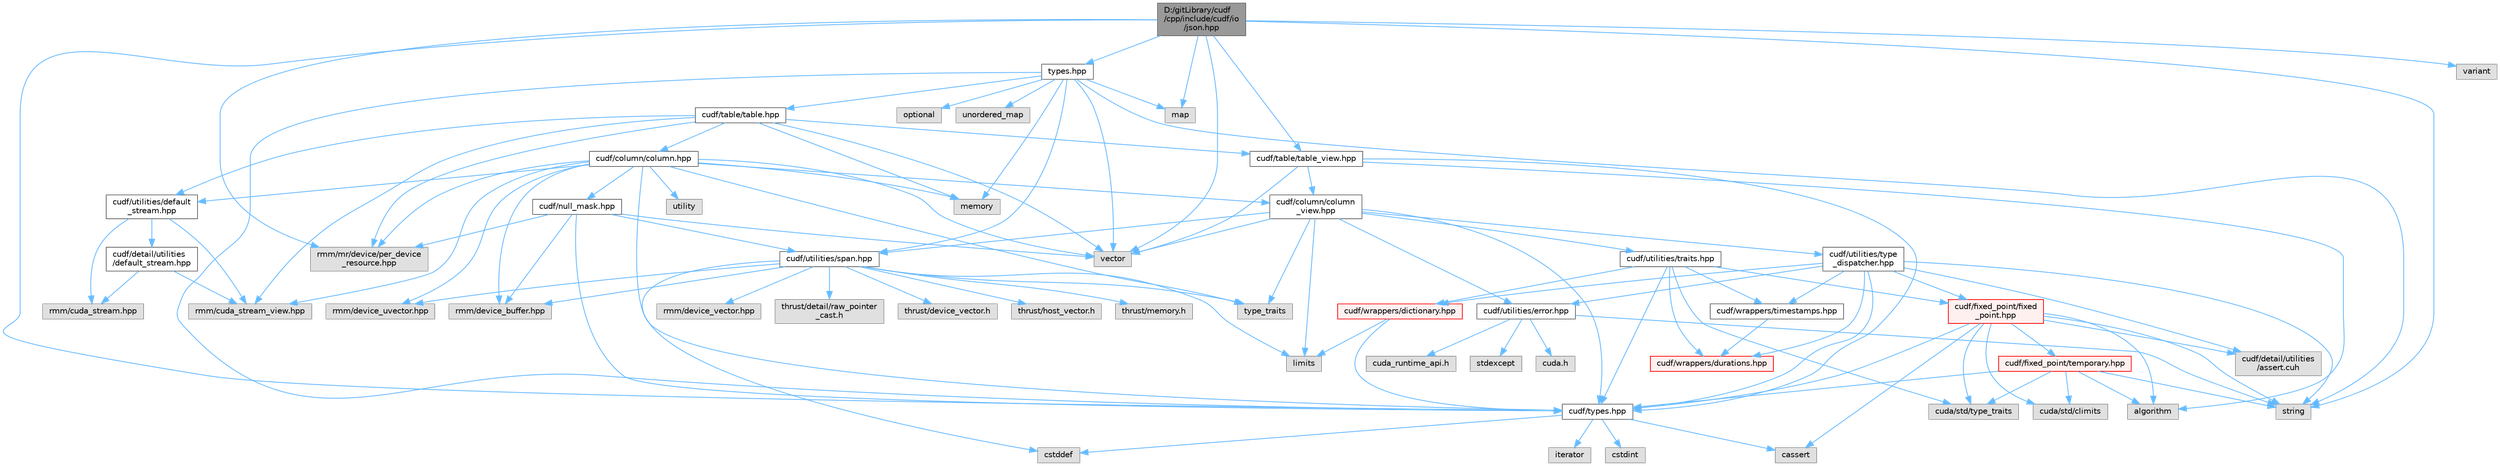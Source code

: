 digraph "D:/gitLibrary/cudf/cpp/include/cudf/io/json.hpp"
{
 // LATEX_PDF_SIZE
  bgcolor="transparent";
  edge [fontname=Helvetica,fontsize=10,labelfontname=Helvetica,labelfontsize=10];
  node [fontname=Helvetica,fontsize=10,shape=box,height=0.2,width=0.4];
  Node1 [id="Node000001",label="D:/gitLibrary/cudf\l/cpp/include/cudf/io\l/json.hpp",height=0.2,width=0.4,color="gray40", fillcolor="grey60", style="filled", fontcolor="black",tooltip=" "];
  Node1 -> Node2 [id="edge107_Node000001_Node000002",color="steelblue1",style="solid",tooltip=" "];
  Node2 [id="Node000002",label="types.hpp",height=0.2,width=0.4,color="grey40", fillcolor="white", style="filled",URL="$io_2types_8hpp.html",tooltip="cuDF-IO API type definitions"];
  Node2 -> Node3 [id="edge108_Node000002_Node000003",color="steelblue1",style="solid",tooltip=" "];
  Node3 [id="Node000003",label="cudf/table/table.hpp",height=0.2,width=0.4,color="grey40", fillcolor="white", style="filled",URL="$table_8hpp.html",tooltip="Class definition for cudf::table"];
  Node3 -> Node4 [id="edge109_Node000003_Node000004",color="steelblue1",style="solid",tooltip=" "];
  Node4 [id="Node000004",label="cudf/column/column.hpp",height=0.2,width=0.4,color="grey40", fillcolor="white", style="filled",URL="$column_8hpp.html",tooltip="Class definition for cudf::column"];
  Node4 -> Node5 [id="edge110_Node000004_Node000005",color="steelblue1",style="solid",tooltip=" "];
  Node5 [id="Node000005",label="cudf/column/column\l_view.hpp",height=0.2,width=0.4,color="grey40", fillcolor="white", style="filled",URL="$column__view_8hpp.html",tooltip="column view class definitions"];
  Node5 -> Node6 [id="edge111_Node000005_Node000006",color="steelblue1",style="solid",tooltip=" "];
  Node6 [id="Node000006",label="cudf/types.hpp",height=0.2,width=0.4,color="grey40", fillcolor="white", style="filled",URL="$types_8hpp.html",tooltip="Type declarations for libcudf."];
  Node6 -> Node7 [id="edge112_Node000006_Node000007",color="steelblue1",style="solid",tooltip=" "];
  Node7 [id="Node000007",label="cassert",height=0.2,width=0.4,color="grey60", fillcolor="#E0E0E0", style="filled",tooltip=" "];
  Node6 -> Node8 [id="edge113_Node000006_Node000008",color="steelblue1",style="solid",tooltip=" "];
  Node8 [id="Node000008",label="cstddef",height=0.2,width=0.4,color="grey60", fillcolor="#E0E0E0", style="filled",tooltip=" "];
  Node6 -> Node9 [id="edge114_Node000006_Node000009",color="steelblue1",style="solid",tooltip=" "];
  Node9 [id="Node000009",label="cstdint",height=0.2,width=0.4,color="grey60", fillcolor="#E0E0E0", style="filled",tooltip=" "];
  Node6 -> Node10 [id="edge115_Node000006_Node000010",color="steelblue1",style="solid",tooltip=" "];
  Node10 [id="Node000010",label="iterator",height=0.2,width=0.4,color="grey60", fillcolor="#E0E0E0", style="filled",tooltip=" "];
  Node5 -> Node11 [id="edge116_Node000005_Node000011",color="steelblue1",style="solid",tooltip=" "];
  Node11 [id="Node000011",label="cudf/utilities/error.hpp",height=0.2,width=0.4,color="grey40", fillcolor="white", style="filled",URL="$error_8hpp.html",tooltip=" "];
  Node11 -> Node12 [id="edge117_Node000011_Node000012",color="steelblue1",style="solid",tooltip=" "];
  Node12 [id="Node000012",label="cuda.h",height=0.2,width=0.4,color="grey60", fillcolor="#E0E0E0", style="filled",tooltip=" "];
  Node11 -> Node13 [id="edge118_Node000011_Node000013",color="steelblue1",style="solid",tooltip=" "];
  Node13 [id="Node000013",label="cuda_runtime_api.h",height=0.2,width=0.4,color="grey60", fillcolor="#E0E0E0", style="filled",tooltip=" "];
  Node11 -> Node14 [id="edge119_Node000011_Node000014",color="steelblue1",style="solid",tooltip=" "];
  Node14 [id="Node000014",label="stdexcept",height=0.2,width=0.4,color="grey60", fillcolor="#E0E0E0", style="filled",tooltip=" "];
  Node11 -> Node15 [id="edge120_Node000011_Node000015",color="steelblue1",style="solid",tooltip=" "];
  Node15 [id="Node000015",label="string",height=0.2,width=0.4,color="grey60", fillcolor="#E0E0E0", style="filled",tooltip=" "];
  Node5 -> Node16 [id="edge121_Node000005_Node000016",color="steelblue1",style="solid",tooltip=" "];
  Node16 [id="Node000016",label="cudf/utilities/span.hpp",height=0.2,width=0.4,color="grey40", fillcolor="white", style="filled",URL="$span_8hpp.html",tooltip=" "];
  Node16 -> Node17 [id="edge122_Node000016_Node000017",color="steelblue1",style="solid",tooltip=" "];
  Node17 [id="Node000017",label="rmm/device_buffer.hpp",height=0.2,width=0.4,color="grey60", fillcolor="#E0E0E0", style="filled",tooltip=" "];
  Node16 -> Node18 [id="edge123_Node000016_Node000018",color="steelblue1",style="solid",tooltip=" "];
  Node18 [id="Node000018",label="rmm/device_uvector.hpp",height=0.2,width=0.4,color="grey60", fillcolor="#E0E0E0", style="filled",tooltip=" "];
  Node16 -> Node19 [id="edge124_Node000016_Node000019",color="steelblue1",style="solid",tooltip=" "];
  Node19 [id="Node000019",label="rmm/device_vector.hpp",height=0.2,width=0.4,color="grey60", fillcolor="#E0E0E0", style="filled",tooltip=" "];
  Node16 -> Node20 [id="edge125_Node000016_Node000020",color="steelblue1",style="solid",tooltip=" "];
  Node20 [id="Node000020",label="thrust/detail/raw_pointer\l_cast.h",height=0.2,width=0.4,color="grey60", fillcolor="#E0E0E0", style="filled",tooltip=" "];
  Node16 -> Node21 [id="edge126_Node000016_Node000021",color="steelblue1",style="solid",tooltip=" "];
  Node21 [id="Node000021",label="thrust/device_vector.h",height=0.2,width=0.4,color="grey60", fillcolor="#E0E0E0", style="filled",tooltip=" "];
  Node16 -> Node22 [id="edge127_Node000016_Node000022",color="steelblue1",style="solid",tooltip=" "];
  Node22 [id="Node000022",label="thrust/host_vector.h",height=0.2,width=0.4,color="grey60", fillcolor="#E0E0E0", style="filled",tooltip=" "];
  Node16 -> Node23 [id="edge128_Node000016_Node000023",color="steelblue1",style="solid",tooltip=" "];
  Node23 [id="Node000023",label="thrust/memory.h",height=0.2,width=0.4,color="grey60", fillcolor="#E0E0E0", style="filled",tooltip=" "];
  Node16 -> Node8 [id="edge129_Node000016_Node000008",color="steelblue1",style="solid",tooltip=" "];
  Node16 -> Node24 [id="edge130_Node000016_Node000024",color="steelblue1",style="solid",tooltip=" "];
  Node24 [id="Node000024",label="limits",height=0.2,width=0.4,color="grey60", fillcolor="#E0E0E0", style="filled",tooltip=" "];
  Node16 -> Node25 [id="edge131_Node000016_Node000025",color="steelblue1",style="solid",tooltip=" "];
  Node25 [id="Node000025",label="type_traits",height=0.2,width=0.4,color="grey60", fillcolor="#E0E0E0", style="filled",tooltip=" "];
  Node5 -> Node26 [id="edge132_Node000005_Node000026",color="steelblue1",style="solid",tooltip=" "];
  Node26 [id="Node000026",label="cudf/utilities/traits.hpp",height=0.2,width=0.4,color="grey40", fillcolor="white", style="filled",URL="$traits_8hpp.html",tooltip=" "];
  Node26 -> Node27 [id="edge133_Node000026_Node000027",color="steelblue1",style="solid",tooltip=" "];
  Node27 [id="Node000027",label="cudf/fixed_point/fixed\l_point.hpp",height=0.2,width=0.4,color="red", fillcolor="#FFF0F0", style="filled",URL="$fixed__point_8hpp.html",tooltip="Class definition for fixed point data type"];
  Node27 -> Node28 [id="edge134_Node000027_Node000028",color="steelblue1",style="solid",tooltip=" "];
  Node28 [id="Node000028",label="cudf/detail/utilities\l/assert.cuh",height=0.2,width=0.4,color="grey60", fillcolor="#E0E0E0", style="filled",tooltip=" "];
  Node27 -> Node29 [id="edge135_Node000027_Node000029",color="steelblue1",style="solid",tooltip=" "];
  Node29 [id="Node000029",label="cudf/fixed_point/temporary.hpp",height=0.2,width=0.4,color="red", fillcolor="#FFF0F0", style="filled",URL="$temporary_8hpp.html",tooltip=" "];
  Node29 -> Node6 [id="edge136_Node000029_Node000006",color="steelblue1",style="solid",tooltip=" "];
  Node29 -> Node30 [id="edge137_Node000029_Node000030",color="steelblue1",style="solid",tooltip=" "];
  Node30 [id="Node000030",label="cuda/std/climits",height=0.2,width=0.4,color="grey60", fillcolor="#E0E0E0", style="filled",tooltip=" "];
  Node29 -> Node32 [id="edge138_Node000029_Node000032",color="steelblue1",style="solid",tooltip=" "];
  Node32 [id="Node000032",label="cuda/std/type_traits",height=0.2,width=0.4,color="grey60", fillcolor="#E0E0E0", style="filled",tooltip=" "];
  Node29 -> Node33 [id="edge139_Node000029_Node000033",color="steelblue1",style="solid",tooltip=" "];
  Node33 [id="Node000033",label="algorithm",height=0.2,width=0.4,color="grey60", fillcolor="#E0E0E0", style="filled",tooltip=" "];
  Node29 -> Node15 [id="edge140_Node000029_Node000015",color="steelblue1",style="solid",tooltip=" "];
  Node27 -> Node6 [id="edge141_Node000027_Node000006",color="steelblue1",style="solid",tooltip=" "];
  Node27 -> Node30 [id="edge142_Node000027_Node000030",color="steelblue1",style="solid",tooltip=" "];
  Node27 -> Node32 [id="edge143_Node000027_Node000032",color="steelblue1",style="solid",tooltip=" "];
  Node27 -> Node33 [id="edge144_Node000027_Node000033",color="steelblue1",style="solid",tooltip=" "];
  Node27 -> Node7 [id="edge145_Node000027_Node000007",color="steelblue1",style="solid",tooltip=" "];
  Node27 -> Node15 [id="edge146_Node000027_Node000015",color="steelblue1",style="solid",tooltip=" "];
  Node26 -> Node6 [id="edge147_Node000026_Node000006",color="steelblue1",style="solid",tooltip=" "];
  Node26 -> Node35 [id="edge148_Node000026_Node000035",color="steelblue1",style="solid",tooltip=" "];
  Node35 [id="Node000035",label="cudf/wrappers/dictionary.hpp",height=0.2,width=0.4,color="red", fillcolor="#FFF0F0", style="filled",URL="$dictionary_8hpp.html",tooltip="Concrete type definition for dictionary columns."];
  Node35 -> Node6 [id="edge149_Node000035_Node000006",color="steelblue1",style="solid",tooltip=" "];
  Node35 -> Node24 [id="edge150_Node000035_Node000024",color="steelblue1",style="solid",tooltip=" "];
  Node26 -> Node37 [id="edge151_Node000026_Node000037",color="steelblue1",style="solid",tooltip=" "];
  Node37 [id="Node000037",label="cudf/wrappers/durations.hpp",height=0.2,width=0.4,color="red", fillcolor="#FFF0F0", style="filled",URL="$durations_8hpp.html",tooltip="Concrete type definitions for int32_t and int64_t durations in varying resolutions."];
  Node26 -> Node39 [id="edge152_Node000026_Node000039",color="steelblue1",style="solid",tooltip=" "];
  Node39 [id="Node000039",label="cudf/wrappers/timestamps.hpp",height=0.2,width=0.4,color="grey40", fillcolor="white", style="filled",URL="$timestamps_8hpp.html",tooltip="Concrete type definitions for int32_t and int64_t timestamps in varying resolutions as durations sinc..."];
  Node39 -> Node37 [id="edge153_Node000039_Node000037",color="steelblue1",style="solid",tooltip=" "];
  Node26 -> Node32 [id="edge154_Node000026_Node000032",color="steelblue1",style="solid",tooltip=" "];
  Node5 -> Node40 [id="edge155_Node000005_Node000040",color="steelblue1",style="solid",tooltip=" "];
  Node40 [id="Node000040",label="cudf/utilities/type\l_dispatcher.hpp",height=0.2,width=0.4,color="grey40", fillcolor="white", style="filled",URL="$type__dispatcher_8hpp.html",tooltip="Defines the mapping between cudf::type_id runtime type information and concrete C++ types."];
  Node40 -> Node28 [id="edge156_Node000040_Node000028",color="steelblue1",style="solid",tooltip=" "];
  Node40 -> Node27 [id="edge157_Node000040_Node000027",color="steelblue1",style="solid",tooltip=" "];
  Node40 -> Node6 [id="edge158_Node000040_Node000006",color="steelblue1",style="solid",tooltip=" "];
  Node40 -> Node11 [id="edge159_Node000040_Node000011",color="steelblue1",style="solid",tooltip=" "];
  Node40 -> Node35 [id="edge160_Node000040_Node000035",color="steelblue1",style="solid",tooltip=" "];
  Node40 -> Node37 [id="edge161_Node000040_Node000037",color="steelblue1",style="solid",tooltip=" "];
  Node40 -> Node39 [id="edge162_Node000040_Node000039",color="steelblue1",style="solid",tooltip=" "];
  Node40 -> Node15 [id="edge163_Node000040_Node000015",color="steelblue1",style="solid",tooltip=" "];
  Node5 -> Node24 [id="edge164_Node000005_Node000024",color="steelblue1",style="solid",tooltip=" "];
  Node5 -> Node25 [id="edge165_Node000005_Node000025",color="steelblue1",style="solid",tooltip=" "];
  Node5 -> Node41 [id="edge166_Node000005_Node000041",color="steelblue1",style="solid",tooltip=" "];
  Node41 [id="Node000041",label="vector",height=0.2,width=0.4,color="grey60", fillcolor="#E0E0E0", style="filled",tooltip=" "];
  Node4 -> Node42 [id="edge167_Node000004_Node000042",color="steelblue1",style="solid",tooltip=" "];
  Node42 [id="Node000042",label="cudf/null_mask.hpp",height=0.2,width=0.4,color="grey40", fillcolor="white", style="filled",URL="$null__mask_8hpp.html",tooltip="APIs for managing validity bitmasks"];
  Node42 -> Node6 [id="edge168_Node000042_Node000006",color="steelblue1",style="solid",tooltip=" "];
  Node42 -> Node16 [id="edge169_Node000042_Node000016",color="steelblue1",style="solid",tooltip=" "];
  Node42 -> Node17 [id="edge170_Node000042_Node000017",color="steelblue1",style="solid",tooltip=" "];
  Node42 -> Node43 [id="edge171_Node000042_Node000043",color="steelblue1",style="solid",tooltip=" "];
  Node43 [id="Node000043",label="rmm/mr/device/per_device\l_resource.hpp",height=0.2,width=0.4,color="grey60", fillcolor="#E0E0E0", style="filled",tooltip=" "];
  Node42 -> Node41 [id="edge172_Node000042_Node000041",color="steelblue1",style="solid",tooltip=" "];
  Node4 -> Node6 [id="edge173_Node000004_Node000006",color="steelblue1",style="solid",tooltip=" "];
  Node4 -> Node44 [id="edge174_Node000004_Node000044",color="steelblue1",style="solid",tooltip=" "];
  Node44 [id="Node000044",label="cudf/utilities/default\l_stream.hpp",height=0.2,width=0.4,color="grey40", fillcolor="white", style="filled",URL="$utilities_2default__stream_8hpp.html",tooltip=" "];
  Node44 -> Node45 [id="edge175_Node000044_Node000045",color="steelblue1",style="solid",tooltip=" "];
  Node45 [id="Node000045",label="cudf/detail/utilities\l/default_stream.hpp",height=0.2,width=0.4,color="grey40", fillcolor="white", style="filled",URL="$detail_2utilities_2default__stream_8hpp.html",tooltip=" "];
  Node45 -> Node46 [id="edge176_Node000045_Node000046",color="steelblue1",style="solid",tooltip=" "];
  Node46 [id="Node000046",label="rmm/cuda_stream.hpp",height=0.2,width=0.4,color="grey60", fillcolor="#E0E0E0", style="filled",tooltip=" "];
  Node45 -> Node47 [id="edge177_Node000045_Node000047",color="steelblue1",style="solid",tooltip=" "];
  Node47 [id="Node000047",label="rmm/cuda_stream_view.hpp",height=0.2,width=0.4,color="grey60", fillcolor="#E0E0E0", style="filled",tooltip=" "];
  Node44 -> Node46 [id="edge178_Node000044_Node000046",color="steelblue1",style="solid",tooltip=" "];
  Node44 -> Node47 [id="edge179_Node000044_Node000047",color="steelblue1",style="solid",tooltip=" "];
  Node4 -> Node47 [id="edge180_Node000004_Node000047",color="steelblue1",style="solid",tooltip=" "];
  Node4 -> Node17 [id="edge181_Node000004_Node000017",color="steelblue1",style="solid",tooltip=" "];
  Node4 -> Node18 [id="edge182_Node000004_Node000018",color="steelblue1",style="solid",tooltip=" "];
  Node4 -> Node43 [id="edge183_Node000004_Node000043",color="steelblue1",style="solid",tooltip=" "];
  Node4 -> Node48 [id="edge184_Node000004_Node000048",color="steelblue1",style="solid",tooltip=" "];
  Node48 [id="Node000048",label="memory",height=0.2,width=0.4,color="grey60", fillcolor="#E0E0E0", style="filled",tooltip=" "];
  Node4 -> Node25 [id="edge185_Node000004_Node000025",color="steelblue1",style="solid",tooltip=" "];
  Node4 -> Node49 [id="edge186_Node000004_Node000049",color="steelblue1",style="solid",tooltip=" "];
  Node49 [id="Node000049",label="utility",height=0.2,width=0.4,color="grey60", fillcolor="#E0E0E0", style="filled",tooltip=" "];
  Node4 -> Node41 [id="edge187_Node000004_Node000041",color="steelblue1",style="solid",tooltip=" "];
  Node3 -> Node50 [id="edge188_Node000003_Node000050",color="steelblue1",style="solid",tooltip=" "];
  Node50 [id="Node000050",label="cudf/table/table_view.hpp",height=0.2,width=0.4,color="grey40", fillcolor="white", style="filled",URL="$table__view_8hpp.html",tooltip="Class definitions for (mutable)_table_view"];
  Node50 -> Node5 [id="edge189_Node000050_Node000005",color="steelblue1",style="solid",tooltip=" "];
  Node50 -> Node6 [id="edge190_Node000050_Node000006",color="steelblue1",style="solid",tooltip=" "];
  Node50 -> Node33 [id="edge191_Node000050_Node000033",color="steelblue1",style="solid",tooltip=" "];
  Node50 -> Node41 [id="edge192_Node000050_Node000041",color="steelblue1",style="solid",tooltip=" "];
  Node3 -> Node44 [id="edge193_Node000003_Node000044",color="steelblue1",style="solid",tooltip=" "];
  Node3 -> Node47 [id="edge194_Node000003_Node000047",color="steelblue1",style="solid",tooltip=" "];
  Node3 -> Node43 [id="edge195_Node000003_Node000043",color="steelblue1",style="solid",tooltip=" "];
  Node3 -> Node48 [id="edge196_Node000003_Node000048",color="steelblue1",style="solid",tooltip=" "];
  Node3 -> Node41 [id="edge197_Node000003_Node000041",color="steelblue1",style="solid",tooltip=" "];
  Node2 -> Node6 [id="edge198_Node000002_Node000006",color="steelblue1",style="solid",tooltip=" "];
  Node2 -> Node16 [id="edge199_Node000002_Node000016",color="steelblue1",style="solid",tooltip=" "];
  Node2 -> Node51 [id="edge200_Node000002_Node000051",color="steelblue1",style="solid",tooltip=" "];
  Node51 [id="Node000051",label="map",height=0.2,width=0.4,color="grey60", fillcolor="#E0E0E0", style="filled",tooltip=" "];
  Node2 -> Node48 [id="edge201_Node000002_Node000048",color="steelblue1",style="solid",tooltip=" "];
  Node2 -> Node52 [id="edge202_Node000002_Node000052",color="steelblue1",style="solid",tooltip=" "];
  Node52 [id="Node000052",label="optional",height=0.2,width=0.4,color="grey60", fillcolor="#E0E0E0", style="filled",tooltip=" "];
  Node2 -> Node15 [id="edge203_Node000002_Node000015",color="steelblue1",style="solid",tooltip=" "];
  Node2 -> Node53 [id="edge204_Node000002_Node000053",color="steelblue1",style="solid",tooltip=" "];
  Node53 [id="Node000053",label="unordered_map",height=0.2,width=0.4,color="grey60", fillcolor="#E0E0E0", style="filled",tooltip=" "];
  Node2 -> Node41 [id="edge205_Node000002_Node000041",color="steelblue1",style="solid",tooltip=" "];
  Node1 -> Node50 [id="edge206_Node000001_Node000050",color="steelblue1",style="solid",tooltip=" "];
  Node1 -> Node6 [id="edge207_Node000001_Node000006",color="steelblue1",style="solid",tooltip=" "];
  Node1 -> Node43 [id="edge208_Node000001_Node000043",color="steelblue1",style="solid",tooltip=" "];
  Node1 -> Node51 [id="edge209_Node000001_Node000051",color="steelblue1",style="solid",tooltip=" "];
  Node1 -> Node15 [id="edge210_Node000001_Node000015",color="steelblue1",style="solid",tooltip=" "];
  Node1 -> Node54 [id="edge211_Node000001_Node000054",color="steelblue1",style="solid",tooltip=" "];
  Node54 [id="Node000054",label="variant",height=0.2,width=0.4,color="grey60", fillcolor="#E0E0E0", style="filled",tooltip=" "];
  Node1 -> Node41 [id="edge212_Node000001_Node000041",color="steelblue1",style="solid",tooltip=" "];
}
